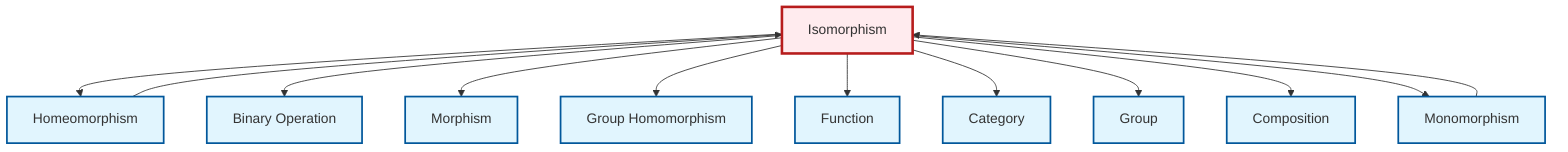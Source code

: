 graph TD
    classDef definition fill:#e1f5fe,stroke:#01579b,stroke-width:2px
    classDef theorem fill:#f3e5f5,stroke:#4a148c,stroke-width:2px
    classDef axiom fill:#fff3e0,stroke:#e65100,stroke-width:2px
    classDef example fill:#e8f5e9,stroke:#1b5e20,stroke-width:2px
    classDef current fill:#ffebee,stroke:#b71c1c,stroke-width:3px
    def-composition["Composition"]:::definition
    def-isomorphism["Isomorphism"]:::definition
    def-group["Group"]:::definition
    def-function["Function"]:::definition
    def-homomorphism["Group Homomorphism"]:::definition
    def-binary-operation["Binary Operation"]:::definition
    def-category["Category"]:::definition
    def-monomorphism["Monomorphism"]:::definition
    def-morphism["Morphism"]:::definition
    def-homeomorphism["Homeomorphism"]:::definition
    def-isomorphism --> def-homeomorphism
    def-isomorphism --> def-binary-operation
    def-isomorphism --> def-morphism
    def-isomorphism --> def-homomorphism
    def-isomorphism --> def-function
    def-isomorphism --> def-category
    def-isomorphism --> def-group
    def-homeomorphism --> def-isomorphism
    def-isomorphism --> def-composition
    def-isomorphism --> def-monomorphism
    def-monomorphism --> def-isomorphism
    class def-isomorphism current